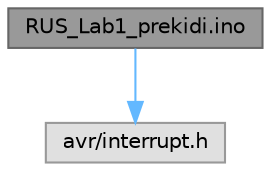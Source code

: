 digraph "RUS_Lab1_prekidi.ino"
{
 // LATEX_PDF_SIZE
  bgcolor="transparent";
  edge [fontname=Helvetica,fontsize=10,labelfontname=Helvetica,labelfontsize=10];
  node [fontname=Helvetica,fontsize=10,shape=box,height=0.2,width=0.4];
  Node1 [id="Node000001",label="RUS_Lab1_prekidi.ino",height=0.2,width=0.4,color="gray40", fillcolor="grey60", style="filled", fontcolor="black",tooltip="Generiranje PWM signala, rad s prekidima i ugnježđeni prekidi za tipkala."];
  Node1 -> Node2 [id="edge1_Node000001_Node000002",color="steelblue1",style="solid",tooltip=" "];
  Node2 [id="Node000002",label="avr/interrupt.h",height=0.2,width=0.4,color="grey60", fillcolor="#E0E0E0", style="filled",tooltip=" "];
}
